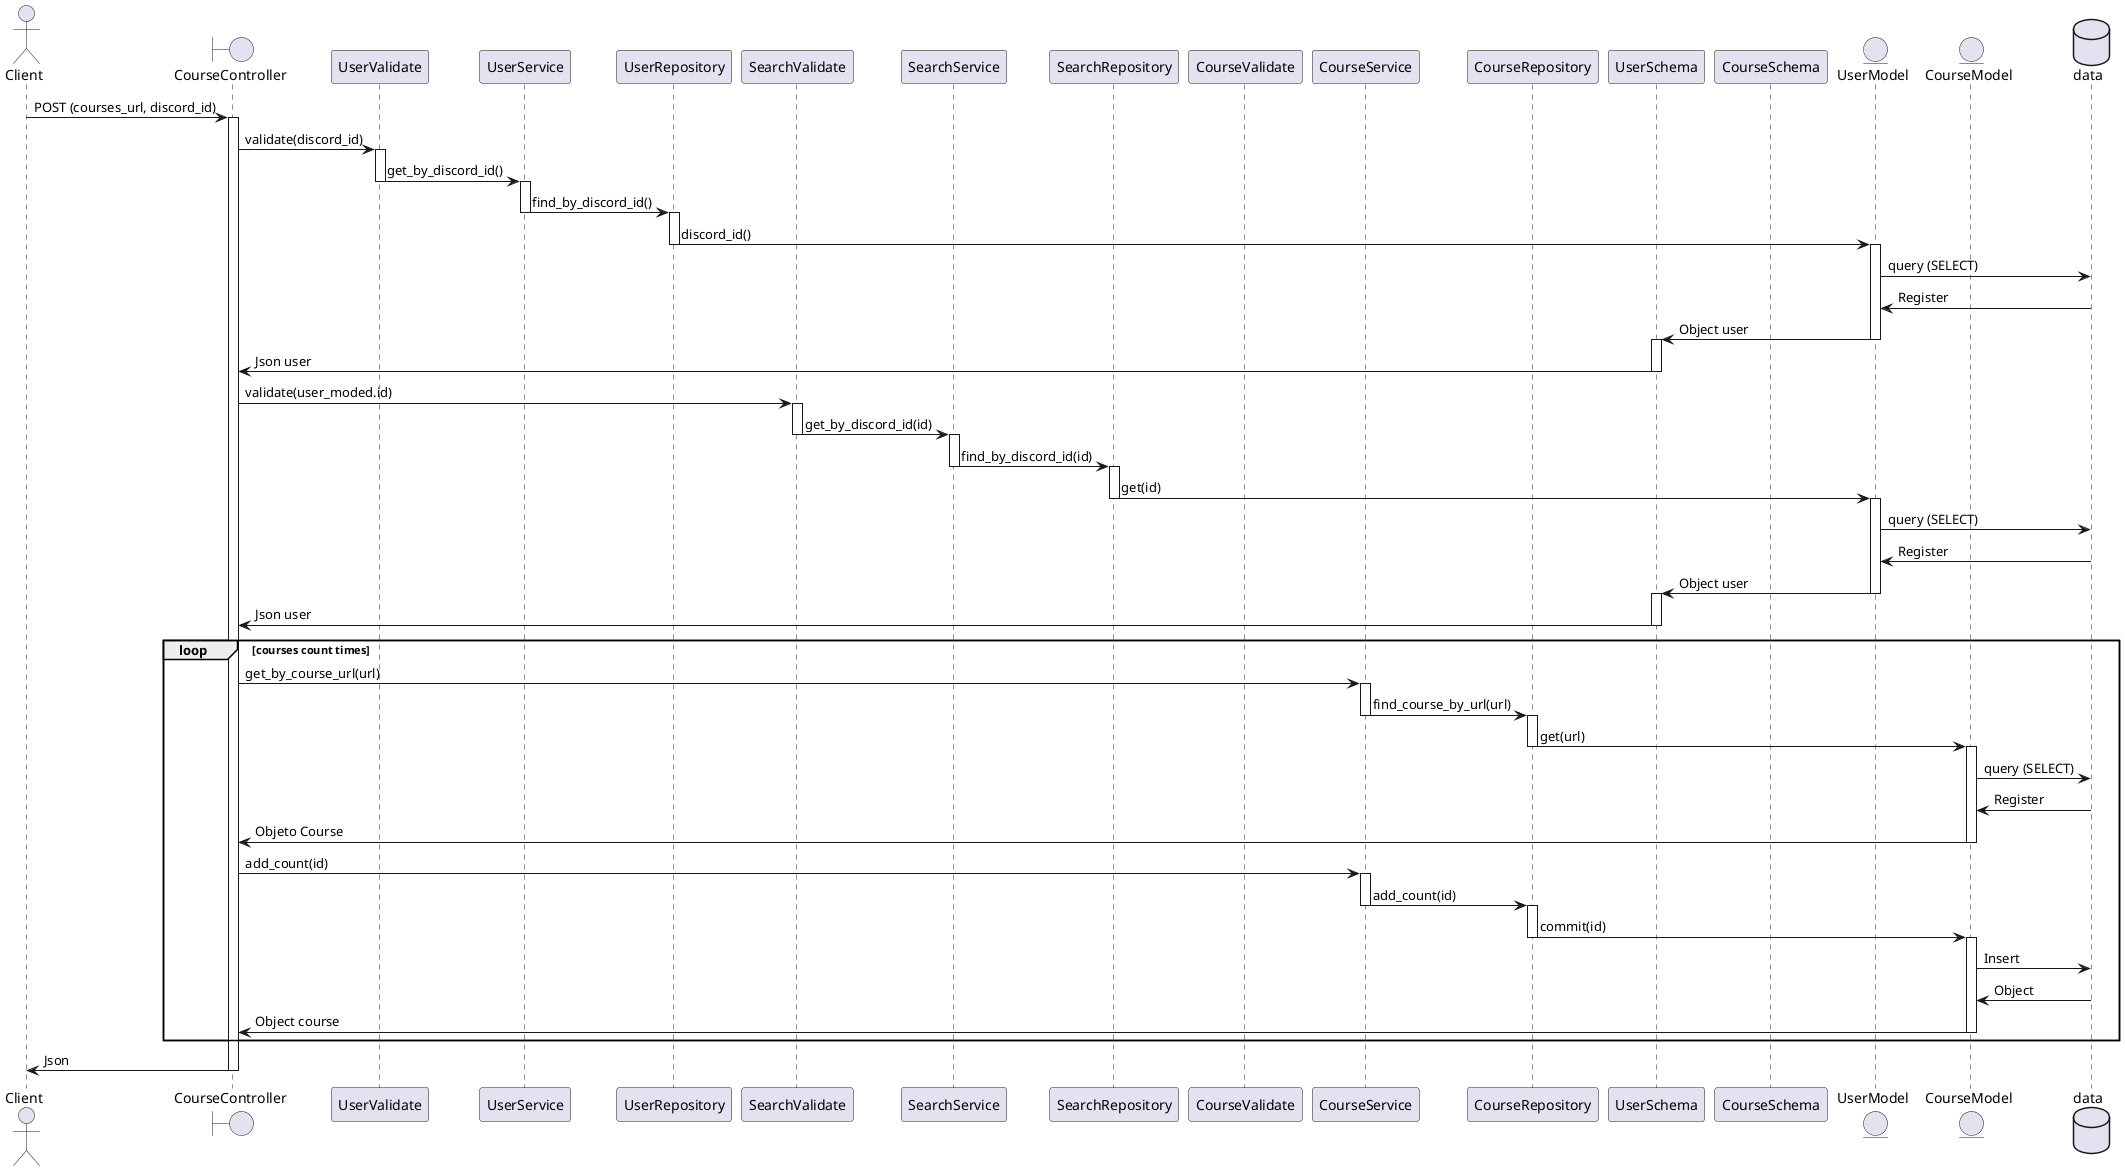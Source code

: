 @startuml

' Almacenar Busquedas mediante bot.

actor Client
boundary CourseController

participant UserValidate
participant UserService
participant UserRepository
participant SearchValidate
participant SearchService
participant SearchRepository
participant CourseValidate
participant CourseService
participant CourseRepository
participant UserSchema
participant CourseSchema
entity UserModel
entity CourseModel
database data

' Obtener id del cliente
Client -> CourseController: POST (courses_url, discord_id)
activate CourseController
CourseController -> UserValidate: validate(discord_id)
activate UserValidate
UserValidate -> UserService: get_by_discord_id()
deactivate UserValidate
activate UserService
UserService -> UserRepository: find_by_discord_id()
deactivate UserService
activate UserRepository
UserRepository -> UserModel: discord_id()
deactivate UserRepository
activate UserModel
UserModel -> data: query (SELECT)
UserModel <- data: Register
UserModel -> UserSchema: Object user
deactivate UserModel
activate UserSchema
UserSchema -> CourseController: Json user
deactivate UserSchema

' Obtener id de la busqueda mediante id de cliente.
CourseController -> SearchValidate: validate(user_moded.id)
activate SearchValidate
SearchValidate -> SearchService: get_by_discord_id(id)
deactivate SearchValidate
activate SearchService
SearchService -> SearchRepository: find_by_discord_id(id)
deactivate SearchService
activate SearchRepository
SearchRepository -> UserModel: get(id)
deactivate SearchRepository
activate UserModel
UserModel -> data: query (SELECT)
UserModel <- data: Register
UserModel -> UserSchema: Object user
deactivate UserModel
activate UserSchema
UserSchema -> CourseController: Json user
deactivate UserSchema

' Sumar al count en caso de encontrar usuario.
loop courses count times
    CourseController -> CourseService: get_by_course_url(url)
    activate CourseService
    CourseService -> CourseRepository: find_course_by_url(url)
    deactivate CourseService
    activate CourseRepository
    CourseRepository -> CourseModel: get(url)
    deactivate CourseRepository
    activate CourseModel
    CourseModel -> data: query (SELECT)
    CourseModel <- data: Register
    CourseModel -> CourseController: Objeto Course
    deactivate CourseModel
    CourseController -> CourseService: add_count(id)
    activate CourseService
    CourseService -> CourseRepository: add_count(id)
    deactivate CourseService
    activate CourseRepository
    CourseRepository -> CourseModel: commit(id)
    deactivate CourseRepository
    activate CourseModel
    CourseModel -> data: Insert
    CourseModel <- data: Object
    CourseModel -> CourseController: Object course
    deactivate CourseModel
end
CourseController -> Client : Json
deactivate CourseController

@enduml